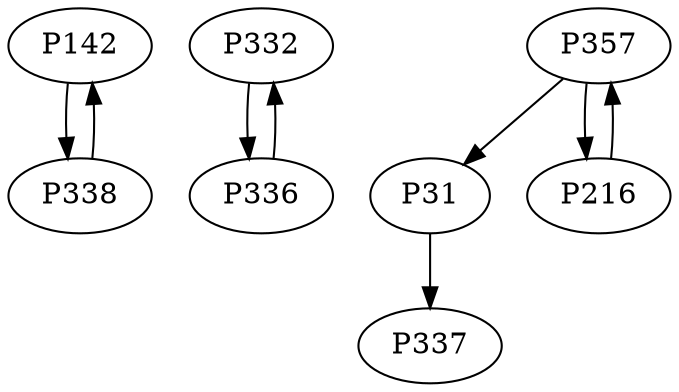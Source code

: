 digraph {
	P142 -> P338
	P332 -> P336
	P357 -> P31
	P357 -> P216
	P338 -> P142
	P336 -> P332
	P216 -> P357
	P31 -> P337
}